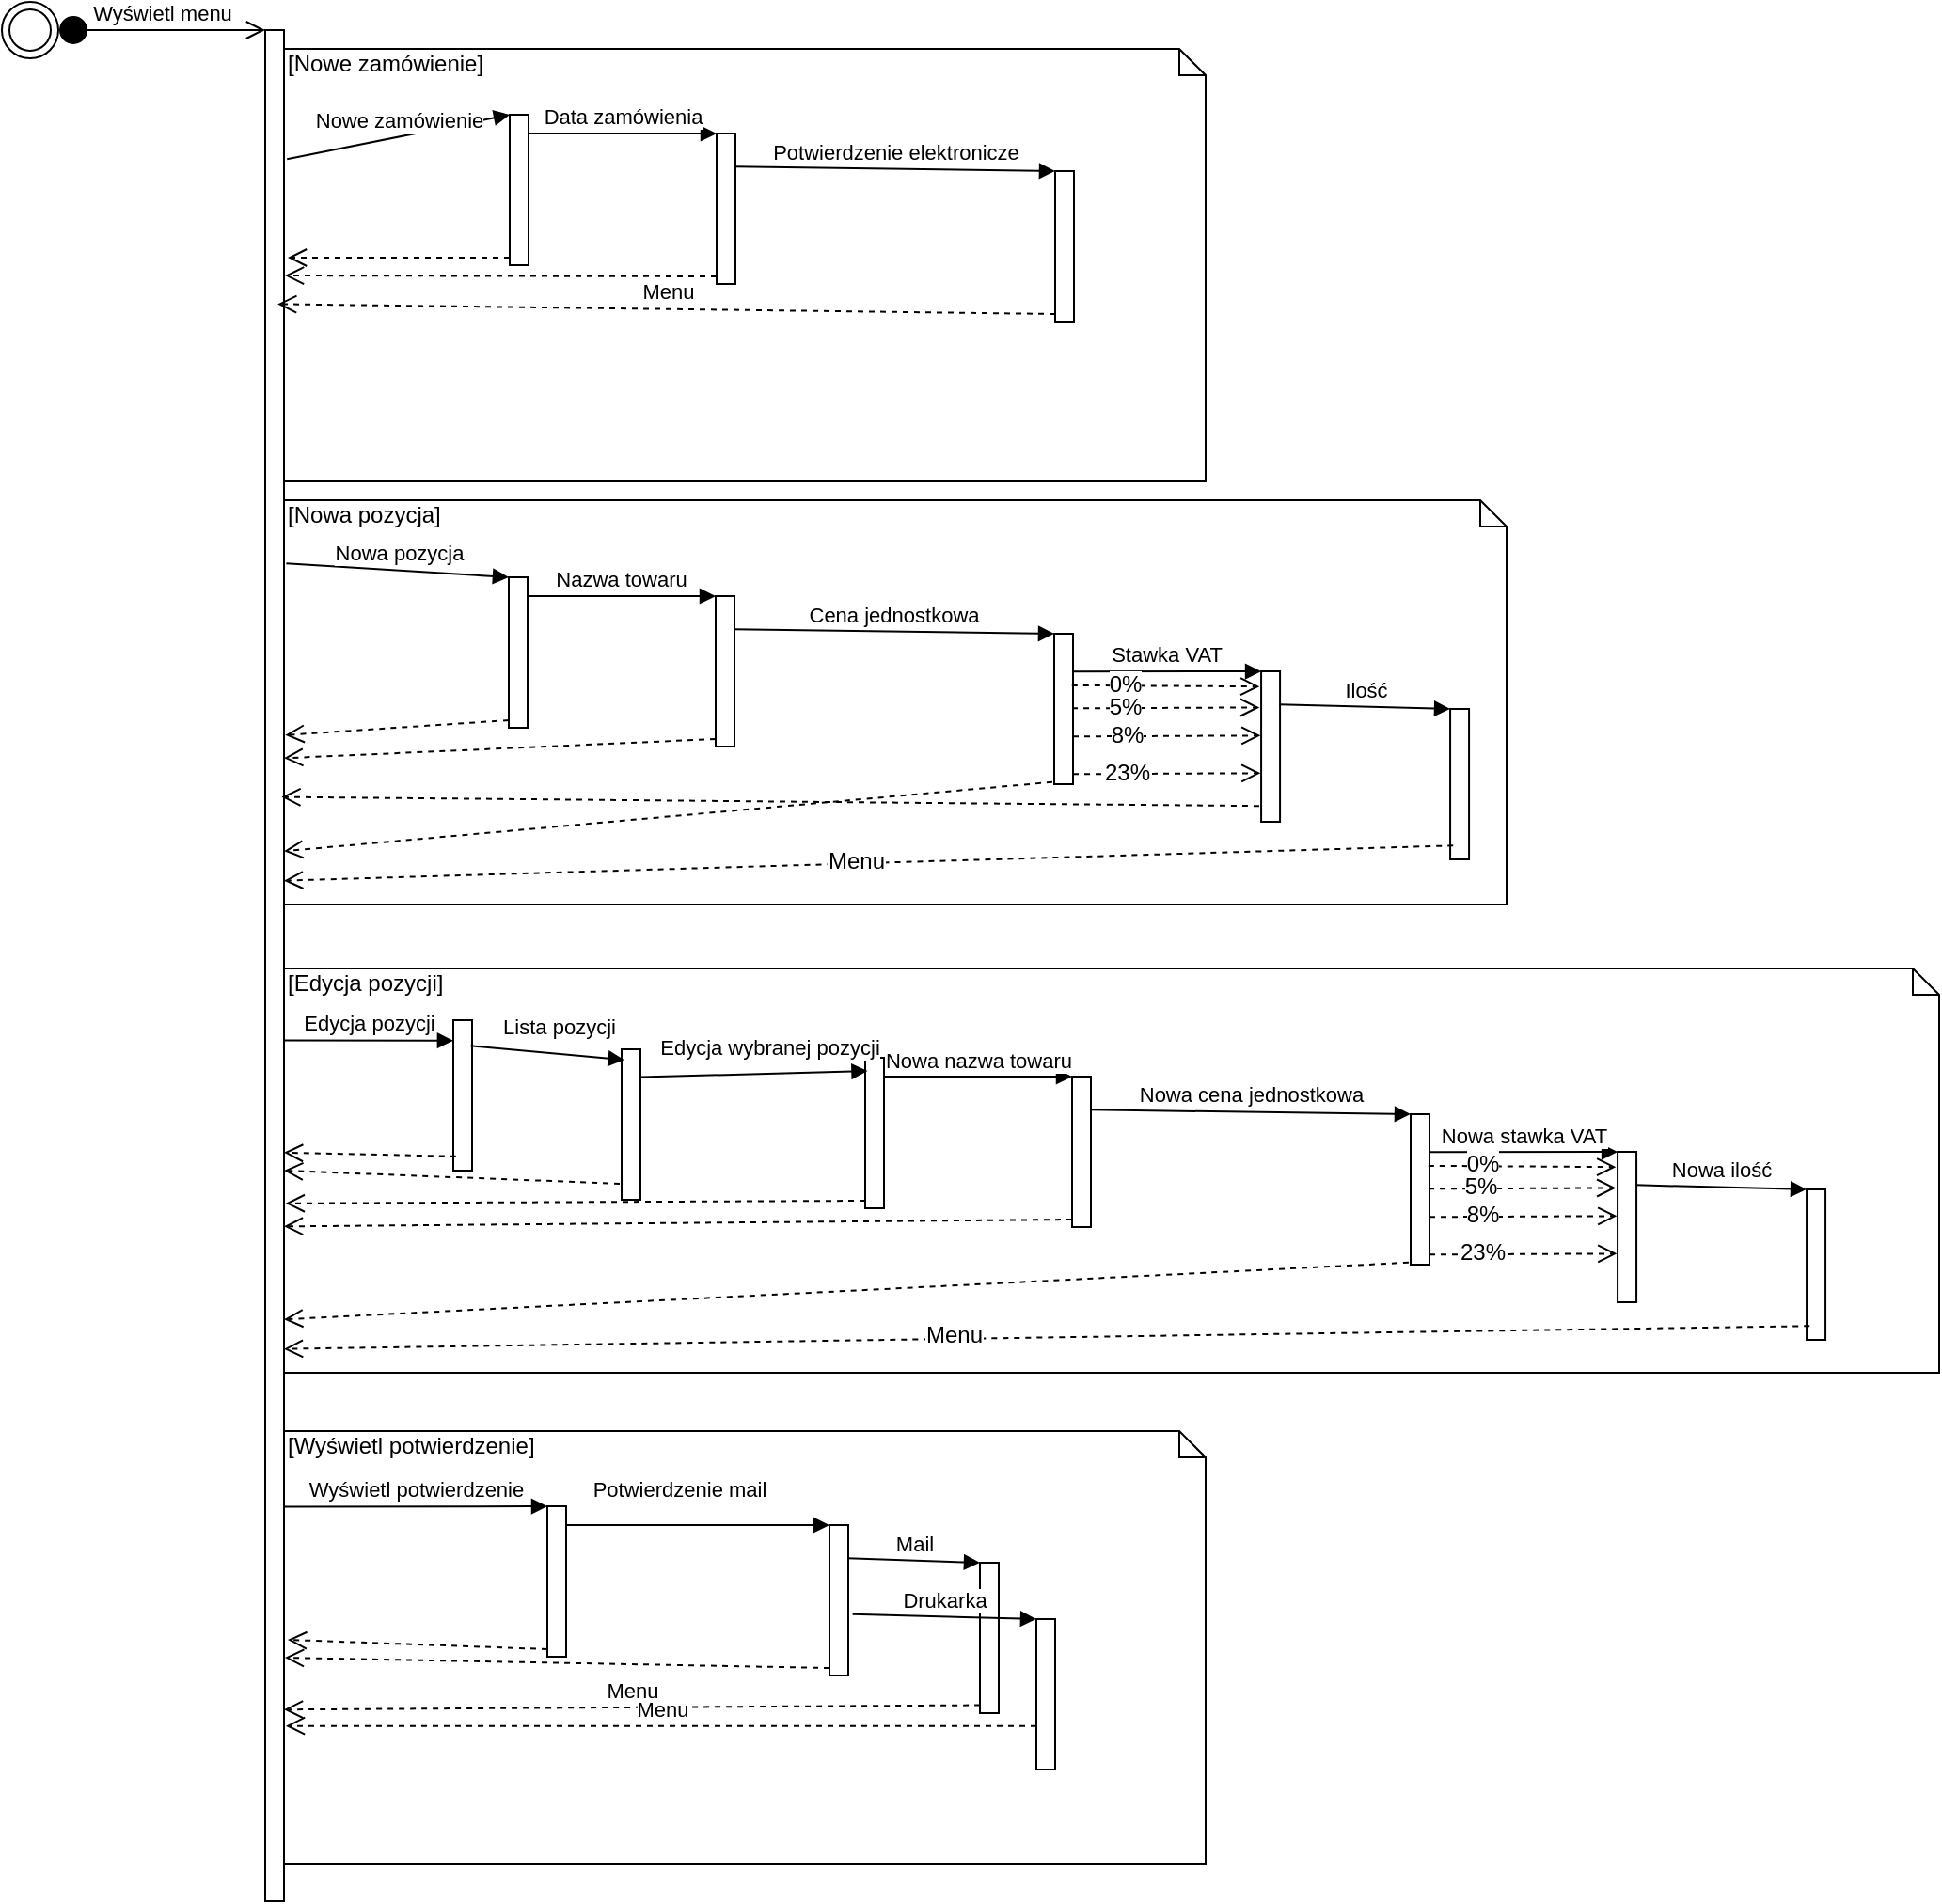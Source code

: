 <mxfile version="10.6.1" type="github"><diagram id="Y7aO94BnN4y8O7CBrNcS" name="Page-1"><mxGraphModel dx="1940" dy="1122" grid="1" gridSize="10" guides="1" tooltips="1" connect="1" arrows="1" fold="1" page="1" pageScale="1" pageWidth="827" pageHeight="1169" math="0" shadow="0"><root><mxCell id="0"/><mxCell id="1" parent="0"/><mxCell id="fK94O13cU2CdbQhWHfSJ-8" value="[Nowe zamówienie]" style="shape=note;whiteSpace=wrap;html=1;size=14;verticalAlign=top;align=left;spacingTop=-6;" vertex="1" parent="1"><mxGeometry x="170" y="35" width="490" height="230" as="geometry"/></mxCell><mxCell id="fK94O13cU2CdbQhWHfSJ-1" value="" style="ellipse;shape=doubleEllipse;whiteSpace=wrap;html=1;aspect=fixed;" vertex="1" parent="1"><mxGeometry x="20" y="10" width="30" height="30" as="geometry"/></mxCell><mxCell id="fK94O13cU2CdbQhWHfSJ-2" value="Wyświetl menu" style="html=1;verticalAlign=bottom;startArrow=circle;startFill=1;endArrow=open;startSize=6;endSize=8;exitX=1;exitY=0.5;exitDx=0;exitDy=0;" edge="1" parent="1" source="fK94O13cU2CdbQhWHfSJ-1"><mxGeometry width="80" relative="1" as="geometry"><mxPoint x="70" y="30" as="sourcePoint"/><mxPoint x="160" y="25" as="targetPoint"/></mxGeometry></mxCell><mxCell id="fK94O13cU2CdbQhWHfSJ-3" value="" style="html=1;points=[];perimeter=orthogonalPerimeter;" vertex="1" parent="1"><mxGeometry x="160" y="25" width="10" height="995" as="geometry"/></mxCell><mxCell id="fK94O13cU2CdbQhWHfSJ-5" value="" style="html=1;points=[];perimeter=orthogonalPerimeter;" vertex="1" parent="1"><mxGeometry x="290" y="70" width="10" height="80" as="geometry"/></mxCell><mxCell id="fK94O13cU2CdbQhWHfSJ-6" value="Nowe zamówienie" style="html=1;verticalAlign=bottom;endArrow=block;entryX=0;entryY=0;exitX=1.16;exitY=0.069;exitDx=0;exitDy=0;exitPerimeter=0;" edge="1" target="fK94O13cU2CdbQhWHfSJ-5" parent="1" source="fK94O13cU2CdbQhWHfSJ-3"><mxGeometry relative="1" as="geometry"><mxPoint x="250" y="160" as="sourcePoint"/></mxGeometry></mxCell><mxCell id="fK94O13cU2CdbQhWHfSJ-7" value="" style="html=1;verticalAlign=bottom;endArrow=open;dashed=1;endSize=8;exitX=0;exitY=0.95;" edge="1" source="fK94O13cU2CdbQhWHfSJ-5" parent="1"><mxGeometry relative="1" as="geometry"><mxPoint x="172" y="146" as="targetPoint"/></mxGeometry></mxCell><mxCell id="fK94O13cU2CdbQhWHfSJ-9" value="" style="html=1;points=[];perimeter=orthogonalPerimeter;" vertex="1" parent="1"><mxGeometry x="400" y="80" width="10" height="80" as="geometry"/></mxCell><mxCell id="fK94O13cU2CdbQhWHfSJ-10" value="Data zamówienia" style="html=1;verticalAlign=bottom;endArrow=block;entryX=0;entryY=0;exitX=0.983;exitY=0.125;exitDx=0;exitDy=0;exitPerimeter=0;" edge="1" target="fK94O13cU2CdbQhWHfSJ-9" parent="1" source="fK94O13cU2CdbQhWHfSJ-5"><mxGeometry relative="1" as="geometry"><mxPoint x="305" y="80" as="sourcePoint"/></mxGeometry></mxCell><mxCell id="fK94O13cU2CdbQhWHfSJ-11" value="" style="html=1;verticalAlign=bottom;endArrow=open;dashed=1;endSize=8;exitX=0;exitY=0.95;entryX=0.001;entryY=0.524;entryDx=0;entryDy=0;entryPerimeter=0;" edge="1" source="fK94O13cU2CdbQhWHfSJ-9" parent="1" target="fK94O13cU2CdbQhWHfSJ-8"><mxGeometry relative="1" as="geometry"><mxPoint x="305" y="156" as="targetPoint"/></mxGeometry></mxCell><mxCell id="fK94O13cU2CdbQhWHfSJ-12" value="" style="html=1;points=[];perimeter=orthogonalPerimeter;" vertex="1" parent="1"><mxGeometry x="580" y="100" width="10" height="80" as="geometry"/></mxCell><mxCell id="fK94O13cU2CdbQhWHfSJ-13" value="Potwierdzenie elektronicze" style="html=1;verticalAlign=bottom;endArrow=block;entryX=0;entryY=0;exitX=0.962;exitY=0.221;exitDx=0;exitDy=0;exitPerimeter=0;" edge="1" target="fK94O13cU2CdbQhWHfSJ-12" parent="1" source="fK94O13cU2CdbQhWHfSJ-9"><mxGeometry relative="1" as="geometry"><mxPoint x="-50" y="590" as="sourcePoint"/></mxGeometry></mxCell><mxCell id="fK94O13cU2CdbQhWHfSJ-14" value="Menu" style="html=1;verticalAlign=bottom;endArrow=open;dashed=1;endSize=8;exitX=0;exitY=0.95;entryX=-0.007;entryY=0.59;entryDx=0;entryDy=0;entryPerimeter=0;" edge="1" source="fK94O13cU2CdbQhWHfSJ-12" parent="1" target="fK94O13cU2CdbQhWHfSJ-8"><mxGeometry relative="1" as="geometry"><mxPoint x="-50" y="666" as="targetPoint"/></mxGeometry></mxCell><mxCell id="fK94O13cU2CdbQhWHfSJ-23" value="[Nowa pozycja]" style="shape=note;whiteSpace=wrap;html=1;size=14;verticalAlign=top;align=left;spacingTop=-6;" vertex="1" parent="1"><mxGeometry x="170" y="275" width="650" height="215" as="geometry"/></mxCell><mxCell id="fK94O13cU2CdbQhWHfSJ-24" value="" style="html=1;points=[];perimeter=orthogonalPerimeter;" vertex="1" parent="1"><mxGeometry x="289.5" y="316" width="10" height="80" as="geometry"/></mxCell><mxCell id="fK94O13cU2CdbQhWHfSJ-25" value="Nowa pozycja" style="html=1;verticalAlign=bottom;endArrow=block;entryX=0;entryY=0;exitX=1.16;exitY=0.069;exitDx=0;exitDy=0;exitPerimeter=0;" edge="1" parent="1" target="fK94O13cU2CdbQhWHfSJ-24"><mxGeometry relative="1" as="geometry"><mxPoint x="171.19" y="308.655" as="sourcePoint"/></mxGeometry></mxCell><mxCell id="fK94O13cU2CdbQhWHfSJ-26" value="" style="html=1;verticalAlign=bottom;endArrow=open;dashed=1;endSize=8;exitX=0;exitY=0.95;entryX=0.001;entryY=0.581;entryDx=0;entryDy=0;entryPerimeter=0;" edge="1" parent="1" source="fK94O13cU2CdbQhWHfSJ-24" target="fK94O13cU2CdbQhWHfSJ-23"><mxGeometry relative="1" as="geometry"><mxPoint x="171.5" y="392" as="targetPoint"/></mxGeometry></mxCell><mxCell id="fK94O13cU2CdbQhWHfSJ-27" value="" style="html=1;points=[];perimeter=orthogonalPerimeter;" vertex="1" parent="1"><mxGeometry x="399.5" y="326" width="10" height="80" as="geometry"/></mxCell><mxCell id="fK94O13cU2CdbQhWHfSJ-28" value="Nazwa towaru" style="html=1;verticalAlign=bottom;endArrow=block;entryX=0;entryY=0;exitX=0.983;exitY=0.125;exitDx=0;exitDy=0;exitPerimeter=0;" edge="1" parent="1" source="fK94O13cU2CdbQhWHfSJ-24" target="fK94O13cU2CdbQhWHfSJ-27"><mxGeometry relative="1" as="geometry"><mxPoint x="304.5" y="326" as="sourcePoint"/></mxGeometry></mxCell><mxCell id="fK94O13cU2CdbQhWHfSJ-29" value="" style="html=1;verticalAlign=bottom;endArrow=open;dashed=1;endSize=8;exitX=0;exitY=0.95;entryX=0;entryY=0.638;entryDx=0;entryDy=0;entryPerimeter=0;" edge="1" parent="1" source="fK94O13cU2CdbQhWHfSJ-27" target="fK94O13cU2CdbQhWHfSJ-23"><mxGeometry relative="1" as="geometry"><mxPoint x="169.81" y="401.759" as="targetPoint"/></mxGeometry></mxCell><mxCell id="fK94O13cU2CdbQhWHfSJ-30" value="" style="html=1;points=[];perimeter=orthogonalPerimeter;" vertex="1" parent="1"><mxGeometry x="579.5" y="346" width="10" height="80" as="geometry"/></mxCell><mxCell id="fK94O13cU2CdbQhWHfSJ-31" value="Cena jednostkowa" style="html=1;verticalAlign=bottom;endArrow=block;entryX=0;entryY=0;exitX=0.962;exitY=0.221;exitDx=0;exitDy=0;exitPerimeter=0;" edge="1" parent="1" source="fK94O13cU2CdbQhWHfSJ-27" target="fK94O13cU2CdbQhWHfSJ-30"><mxGeometry relative="1" as="geometry"><mxPoint x="-50.5" y="836" as="sourcePoint"/></mxGeometry></mxCell><mxCell id="fK94O13cU2CdbQhWHfSJ-32" value="" style="html=1;points=[];perimeter=orthogonalPerimeter;" vertex="1" parent="1"><mxGeometry x="689.534" y="366" width="10" height="80" as="geometry"/></mxCell><mxCell id="fK94O13cU2CdbQhWHfSJ-33" value="Stawka VAT" style="html=1;verticalAlign=bottom;endArrow=block;entryX=0;entryY=0;exitX=0.983;exitY=0.125;exitDx=0;exitDy=0;exitPerimeter=0;" edge="1" parent="1" target="fK94O13cU2CdbQhWHfSJ-32"><mxGeometry relative="1" as="geometry"><mxPoint x="589.31" y="366.103" as="sourcePoint"/></mxGeometry></mxCell><mxCell id="fK94O13cU2CdbQhWHfSJ-34" value="" style="html=1;points=[];perimeter=orthogonalPerimeter;" vertex="1" parent="1"><mxGeometry x="790.034" y="386" width="10" height="80" as="geometry"/></mxCell><mxCell id="fK94O13cU2CdbQhWHfSJ-35" value="Ilość" style="html=1;verticalAlign=bottom;endArrow=block;entryX=0;entryY=0;exitX=0.962;exitY=0.221;exitDx=0;exitDy=0;exitPerimeter=0;" edge="1" parent="1" source="fK94O13cU2CdbQhWHfSJ-32" target="fK94O13cU2CdbQhWHfSJ-34"><mxGeometry relative="1" as="geometry"><mxPoint x="239.534" y="876" as="sourcePoint"/></mxGeometry></mxCell><mxCell id="fK94O13cU2CdbQhWHfSJ-36" value="" style="html=1;verticalAlign=bottom;endArrow=open;dashed=1;endSize=8;exitX=-0.105;exitY=0.986;entryX=0;entryY=0.868;entryDx=0;entryDy=0;entryPerimeter=0;exitDx=0;exitDy=0;exitPerimeter=0;" edge="1" parent="1" source="fK94O13cU2CdbQhWHfSJ-30" target="fK94O13cU2CdbQhWHfSJ-23"><mxGeometry relative="1" as="geometry"><mxPoint x="179.81" y="429.759" as="targetPoint"/><mxPoint x="409.276" y="429.966" as="sourcePoint"/></mxGeometry></mxCell><mxCell id="fK94O13cU2CdbQhWHfSJ-37" value="" style="html=1;verticalAlign=bottom;endArrow=open;dashed=1;endSize=8;entryX=-0.089;entryY=0.101;entryDx=0;entryDy=0;entryPerimeter=0;exitX=0.94;exitY=0.343;exitDx=0;exitDy=0;exitPerimeter=0;" edge="1" parent="1" source="fK94O13cU2CdbQhWHfSJ-30" target="fK94O13cU2CdbQhWHfSJ-32"><mxGeometry relative="1" as="geometry"><mxPoint x="449.81" y="489.759" as="targetPoint"/><mxPoint x="679.276" y="489.966" as="sourcePoint"/></mxGeometry></mxCell><mxCell id="fK94O13cU2CdbQhWHfSJ-38" value="0%" style="text;html=1;resizable=0;points=[];align=center;verticalAlign=middle;labelBackgroundColor=#ffffff;" vertex="1" connectable="0" parent="fK94O13cU2CdbQhWHfSJ-37"><mxGeometry x="-0.443" y="1" relative="1" as="geometry"><mxPoint as="offset"/></mxGeometry></mxCell><mxCell id="fK94O13cU2CdbQhWHfSJ-39" value="" style="html=1;verticalAlign=bottom;endArrow=open;dashed=1;endSize=8;entryX=-0.089;entryY=0.24;entryDx=0;entryDy=0;entryPerimeter=0;exitX=0.953;exitY=0.496;exitDx=0;exitDy=0;exitPerimeter=0;" edge="1" parent="1" source="fK94O13cU2CdbQhWHfSJ-30" target="fK94O13cU2CdbQhWHfSJ-32"><mxGeometry relative="1" as="geometry"><mxPoint x="698.931" y="397.483" as="targetPoint"/><mxPoint x="598.931" y="396.103" as="sourcePoint"/></mxGeometry></mxCell><mxCell id="fK94O13cU2CdbQhWHfSJ-40" value="5%" style="text;html=1;resizable=0;points=[];align=center;verticalAlign=middle;labelBackgroundColor=#ffffff;" vertex="1" connectable="0" parent="fK94O13cU2CdbQhWHfSJ-39"><mxGeometry x="-0.443" y="1" relative="1" as="geometry"><mxPoint as="offset"/></mxGeometry></mxCell><mxCell id="fK94O13cU2CdbQhWHfSJ-41" value="" style="html=1;verticalAlign=bottom;endArrow=open;dashed=1;endSize=8;entryX=-0.089;entryY=0.24;entryDx=0;entryDy=0;entryPerimeter=0;exitX=0.953;exitY=0.496;exitDx=0;exitDy=0;exitPerimeter=0;" edge="1" parent="1"><mxGeometry relative="1" as="geometry"><mxPoint x="689.177" y="400.161" as="targetPoint"/><mxPoint x="589.5" y="400.645" as="sourcePoint"/></mxGeometry></mxCell><mxCell id="fK94O13cU2CdbQhWHfSJ-42" value="8%" style="text;html=1;resizable=0;points=[];align=center;verticalAlign=middle;labelBackgroundColor=#ffffff;" vertex="1" connectable="0" parent="fK94O13cU2CdbQhWHfSJ-41"><mxGeometry x="-0.443" y="1" relative="1" as="geometry"><mxPoint as="offset"/></mxGeometry></mxCell><mxCell id="fK94O13cU2CdbQhWHfSJ-43" value="" style="html=1;verticalAlign=bottom;endArrow=open;dashed=1;endSize=8;entryX=-0.089;entryY=0.24;entryDx=0;entryDy=0;entryPerimeter=0;exitX=0.953;exitY=0.496;exitDx=0;exitDy=0;exitPerimeter=0;" edge="1" parent="1"><mxGeometry relative="1" as="geometry"><mxPoint x="689.177" y="420.161" as="targetPoint"/><mxPoint x="589.5" y="420.645" as="sourcePoint"/></mxGeometry></mxCell><mxCell id="fK94O13cU2CdbQhWHfSJ-44" value="23%" style="text;html=1;resizable=0;points=[];align=center;verticalAlign=middle;labelBackgroundColor=#ffffff;" vertex="1" connectable="0" parent="fK94O13cU2CdbQhWHfSJ-43"><mxGeometry x="-0.443" y="1" relative="1" as="geometry"><mxPoint as="offset"/></mxGeometry></mxCell><mxCell id="fK94O13cU2CdbQhWHfSJ-45" value="" style="html=1;verticalAlign=bottom;endArrow=open;dashed=1;endSize=8;exitX=-0.106;exitY=0.895;entryX=-0.002;entryY=0.734;entryDx=0;entryDy=0;entryPerimeter=0;exitDx=0;exitDy=0;exitPerimeter=0;" edge="1" parent="1" source="fK94O13cU2CdbQhWHfSJ-32" target="fK94O13cU2CdbQhWHfSJ-23"><mxGeometry relative="1" as="geometry"><mxPoint x="181.333" y="428.714" as="targetPoint"/><mxPoint x="588.476" y="434.905" as="sourcePoint"/></mxGeometry></mxCell><mxCell id="fK94O13cU2CdbQhWHfSJ-50" value="" style="html=1;verticalAlign=bottom;endArrow=open;dashed=1;endSize=8;exitX=0.157;exitY=0.908;entryX=0;entryY=0.941;entryDx=0;entryDy=0;entryPerimeter=0;exitDx=0;exitDy=0;exitPerimeter=0;" edge="1" parent="1" source="fK94O13cU2CdbQhWHfSJ-34" target="fK94O13cU2CdbQhWHfSJ-23"><mxGeometry relative="1" as="geometry"><mxPoint x="180" y="448" as="targetPoint"/><mxPoint x="698" y="448" as="sourcePoint"/></mxGeometry></mxCell><mxCell id="fK94O13cU2CdbQhWHfSJ-99" value="Menu" style="text;html=1;resizable=0;points=[];align=center;verticalAlign=middle;labelBackgroundColor=#ffffff;" vertex="1" connectable="0" parent="fK94O13cU2CdbQhWHfSJ-50"><mxGeometry x="0.021" y="-1" relative="1" as="geometry"><mxPoint as="offset"/></mxGeometry></mxCell><mxCell id="fK94O13cU2CdbQhWHfSJ-51" value="[Edycja pozycji]" style="shape=note;whiteSpace=wrap;html=1;size=14;verticalAlign=top;align=left;spacingTop=-6;" vertex="1" parent="1"><mxGeometry x="170" y="524" width="880" height="215" as="geometry"/></mxCell><mxCell id="fK94O13cU2CdbQhWHfSJ-52" value="" style="html=1;points=[];perimeter=orthogonalPerimeter;" vertex="1" parent="1"><mxGeometry x="479" y="571.5" width="10" height="80" as="geometry"/></mxCell><mxCell id="fK94O13cU2CdbQhWHfSJ-74" value="" style="html=1;points=[];perimeter=orthogonalPerimeter;" vertex="1" parent="1"><mxGeometry x="260" y="551.5" width="10" height="80" as="geometry"/></mxCell><mxCell id="fK94O13cU2CdbQhWHfSJ-53" value="Edycja wybranej pozycji" style="html=1;verticalAlign=bottom;endArrow=block;entryX=0.124;entryY=0.088;exitX=1.006;exitY=0.185;exitDx=0;exitDy=0;exitPerimeter=0;entryDx=0;entryDy=0;entryPerimeter=0;" edge="1" parent="1" target="fK94O13cU2CdbQhWHfSJ-52" source="fK94O13cU2CdbQhWHfSJ-78"><mxGeometry x="0.133" y="5" relative="1" as="geometry"><mxPoint x="369.5" y="564" as="sourcePoint"/><mxPoint as="offset"/></mxGeometry></mxCell><mxCell id="fK94O13cU2CdbQhWHfSJ-54" value="" style="html=1;verticalAlign=bottom;endArrow=open;dashed=1;endSize=8;exitX=0;exitY=0.95;entryX=0.001;entryY=0.581;entryDx=0;entryDy=0;entryPerimeter=0;" edge="1" parent="1" source="fK94O13cU2CdbQhWHfSJ-52" target="fK94O13cU2CdbQhWHfSJ-51"><mxGeometry relative="1" as="geometry"><mxPoint x="321.5" y="640.5" as="targetPoint"/></mxGeometry></mxCell><mxCell id="fK94O13cU2CdbQhWHfSJ-55" value="" style="html=1;points=[];perimeter=orthogonalPerimeter;" vertex="1" parent="1"><mxGeometry x="589" y="581.5" width="10" height="80" as="geometry"/></mxCell><mxCell id="fK94O13cU2CdbQhWHfSJ-56" value="Nowa nazwa towaru" style="html=1;verticalAlign=bottom;endArrow=block;entryX=0;entryY=0;exitX=0.983;exitY=0.125;exitDx=0;exitDy=0;exitPerimeter=0;" edge="1" parent="1" source="fK94O13cU2CdbQhWHfSJ-52" target="fK94O13cU2CdbQhWHfSJ-55"><mxGeometry relative="1" as="geometry"><mxPoint x="494" y="581.5" as="sourcePoint"/></mxGeometry></mxCell><mxCell id="fK94O13cU2CdbQhWHfSJ-57" value="" style="html=1;verticalAlign=bottom;endArrow=open;dashed=1;endSize=8;exitX=0;exitY=0.95;entryX=0;entryY=0.638;entryDx=0;entryDy=0;entryPerimeter=0;" edge="1" parent="1" source="fK94O13cU2CdbQhWHfSJ-55" target="fK94O13cU2CdbQhWHfSJ-51"><mxGeometry relative="1" as="geometry"><mxPoint x="319.81" y="650.259" as="targetPoint"/></mxGeometry></mxCell><mxCell id="fK94O13cU2CdbQhWHfSJ-58" value="" style="html=1;points=[];perimeter=orthogonalPerimeter;" vertex="1" parent="1"><mxGeometry x="769" y="601.5" width="10" height="80" as="geometry"/></mxCell><mxCell id="fK94O13cU2CdbQhWHfSJ-59" value="Nowa cena jednostkowa" style="html=1;verticalAlign=bottom;endArrow=block;entryX=0;entryY=0;exitX=0.962;exitY=0.221;exitDx=0;exitDy=0;exitPerimeter=0;" edge="1" parent="1" source="fK94O13cU2CdbQhWHfSJ-55" target="fK94O13cU2CdbQhWHfSJ-58"><mxGeometry relative="1" as="geometry"><mxPoint x="139" y="1091.5" as="sourcePoint"/></mxGeometry></mxCell><mxCell id="fK94O13cU2CdbQhWHfSJ-60" value="" style="html=1;points=[];perimeter=orthogonalPerimeter;" vertex="1" parent="1"><mxGeometry x="879.034" y="621.5" width="10" height="80" as="geometry"/></mxCell><mxCell id="fK94O13cU2CdbQhWHfSJ-61" value="Nowa stawka VAT" style="html=1;verticalAlign=bottom;endArrow=block;entryX=0;entryY=0;exitX=0.983;exitY=0.125;exitDx=0;exitDy=0;exitPerimeter=0;" edge="1" parent="1" target="fK94O13cU2CdbQhWHfSJ-60"><mxGeometry relative="1" as="geometry"><mxPoint x="778.81" y="621.603" as="sourcePoint"/></mxGeometry></mxCell><mxCell id="fK94O13cU2CdbQhWHfSJ-62" value="" style="html=1;points=[];perimeter=orthogonalPerimeter;" vertex="1" parent="1"><mxGeometry x="979.534" y="641.5" width="10" height="80" as="geometry"/></mxCell><mxCell id="fK94O13cU2CdbQhWHfSJ-63" value="Nowa ilość" style="html=1;verticalAlign=bottom;endArrow=block;entryX=0;entryY=0;exitX=0.962;exitY=0.221;exitDx=0;exitDy=0;exitPerimeter=0;" edge="1" parent="1" source="fK94O13cU2CdbQhWHfSJ-60" target="fK94O13cU2CdbQhWHfSJ-62"><mxGeometry relative="1" as="geometry"><mxPoint x="429.034" y="1131.5" as="sourcePoint"/></mxGeometry></mxCell><mxCell id="fK94O13cU2CdbQhWHfSJ-64" value="" style="html=1;verticalAlign=bottom;endArrow=open;dashed=1;endSize=8;exitX=-0.105;exitY=0.986;entryX=0;entryY=0.868;entryDx=0;entryDy=0;entryPerimeter=0;exitDx=0;exitDy=0;exitPerimeter=0;" edge="1" parent="1" source="fK94O13cU2CdbQhWHfSJ-58" target="fK94O13cU2CdbQhWHfSJ-51"><mxGeometry relative="1" as="geometry"><mxPoint x="329.81" y="678.259" as="targetPoint"/><mxPoint x="559.276" y="678.466" as="sourcePoint"/></mxGeometry></mxCell><mxCell id="fK94O13cU2CdbQhWHfSJ-65" value="" style="html=1;verticalAlign=bottom;endArrow=open;dashed=1;endSize=8;entryX=-0.089;entryY=0.101;entryDx=0;entryDy=0;entryPerimeter=0;exitX=0.94;exitY=0.343;exitDx=0;exitDy=0;exitPerimeter=0;" edge="1" parent="1" source="fK94O13cU2CdbQhWHfSJ-58" target="fK94O13cU2CdbQhWHfSJ-60"><mxGeometry relative="1" as="geometry"><mxPoint x="639.31" y="745.259" as="targetPoint"/><mxPoint x="868.776" y="745.466" as="sourcePoint"/></mxGeometry></mxCell><mxCell id="fK94O13cU2CdbQhWHfSJ-66" value="0%" style="text;html=1;resizable=0;points=[];align=center;verticalAlign=middle;labelBackgroundColor=#ffffff;" vertex="1" connectable="0" parent="fK94O13cU2CdbQhWHfSJ-65"><mxGeometry x="-0.443" y="1" relative="1" as="geometry"><mxPoint as="offset"/></mxGeometry></mxCell><mxCell id="fK94O13cU2CdbQhWHfSJ-67" value="" style="html=1;verticalAlign=bottom;endArrow=open;dashed=1;endSize=8;entryX=-0.089;entryY=0.24;entryDx=0;entryDy=0;entryPerimeter=0;exitX=0.953;exitY=0.496;exitDx=0;exitDy=0;exitPerimeter=0;" edge="1" parent="1" source="fK94O13cU2CdbQhWHfSJ-58" target="fK94O13cU2CdbQhWHfSJ-60"><mxGeometry relative="1" as="geometry"><mxPoint x="888.431" y="652.983" as="targetPoint"/><mxPoint x="788.431" y="651.603" as="sourcePoint"/></mxGeometry></mxCell><mxCell id="fK94O13cU2CdbQhWHfSJ-68" value="5%" style="text;html=1;resizable=0;points=[];align=center;verticalAlign=middle;labelBackgroundColor=#ffffff;" vertex="1" connectable="0" parent="fK94O13cU2CdbQhWHfSJ-67"><mxGeometry x="-0.443" y="1" relative="1" as="geometry"><mxPoint as="offset"/></mxGeometry></mxCell><mxCell id="fK94O13cU2CdbQhWHfSJ-69" value="" style="html=1;verticalAlign=bottom;endArrow=open;dashed=1;endSize=8;entryX=-0.089;entryY=0.24;entryDx=0;entryDy=0;entryPerimeter=0;exitX=0.953;exitY=0.496;exitDx=0;exitDy=0;exitPerimeter=0;" edge="1" parent="1"><mxGeometry relative="1" as="geometry"><mxPoint x="878.677" y="655.661" as="targetPoint"/><mxPoint x="779" y="656.145" as="sourcePoint"/></mxGeometry></mxCell><mxCell id="fK94O13cU2CdbQhWHfSJ-70" value="8%" style="text;html=1;resizable=0;points=[];align=center;verticalAlign=middle;labelBackgroundColor=#ffffff;" vertex="1" connectable="0" parent="fK94O13cU2CdbQhWHfSJ-69"><mxGeometry x="-0.443" y="1" relative="1" as="geometry"><mxPoint as="offset"/></mxGeometry></mxCell><mxCell id="fK94O13cU2CdbQhWHfSJ-71" value="" style="html=1;verticalAlign=bottom;endArrow=open;dashed=1;endSize=8;entryX=-0.089;entryY=0.24;entryDx=0;entryDy=0;entryPerimeter=0;exitX=0.953;exitY=0.496;exitDx=0;exitDy=0;exitPerimeter=0;" edge="1" parent="1"><mxGeometry relative="1" as="geometry"><mxPoint x="878.677" y="675.661" as="targetPoint"/><mxPoint x="779" y="676.145" as="sourcePoint"/></mxGeometry></mxCell><mxCell id="fK94O13cU2CdbQhWHfSJ-72" value="23%" style="text;html=1;resizable=0;points=[];align=center;verticalAlign=middle;labelBackgroundColor=#ffffff;" vertex="1" connectable="0" parent="fK94O13cU2CdbQhWHfSJ-71"><mxGeometry x="-0.443" y="1" relative="1" as="geometry"><mxPoint as="offset"/></mxGeometry></mxCell><mxCell id="fK94O13cU2CdbQhWHfSJ-73" value="" style="html=1;verticalAlign=bottom;endArrow=open;dashed=1;endSize=8;exitX=0.157;exitY=0.908;entryX=0;entryY=0.941;entryDx=0;entryDy=0;entryPerimeter=0;exitDx=0;exitDy=0;exitPerimeter=0;" edge="1" parent="1" source="fK94O13cU2CdbQhWHfSJ-62" target="fK94O13cU2CdbQhWHfSJ-51"><mxGeometry relative="1" as="geometry"><mxPoint x="330" y="696.5" as="targetPoint"/><mxPoint x="848" y="696.5" as="sourcePoint"/></mxGeometry></mxCell><mxCell id="fK94O13cU2CdbQhWHfSJ-100" value="Menu" style="text;html=1;resizable=0;points=[];align=center;verticalAlign=middle;labelBackgroundColor=#ffffff;" vertex="1" connectable="0" parent="fK94O13cU2CdbQhWHfSJ-73"><mxGeometry x="0.122" y="-2" relative="1" as="geometry"><mxPoint as="offset"/></mxGeometry></mxCell><mxCell id="fK94O13cU2CdbQhWHfSJ-76" value="Edycja pozycji" style="html=1;verticalAlign=bottom;endArrow=block;entryX=-0.005;entryY=0.136;entryDx=0;entryDy=0;entryPerimeter=0;exitX=0;exitY=0.178;exitDx=0;exitDy=0;exitPerimeter=0;" edge="1" parent="1" source="fK94O13cU2CdbQhWHfSJ-51" target="fK94O13cU2CdbQhWHfSJ-74"><mxGeometry relative="1" as="geometry"><mxPoint x="250" y="560" as="sourcePoint"/><mxPoint x="344.214" y="568.214" as="targetPoint"/></mxGeometry></mxCell><mxCell id="fK94O13cU2CdbQhWHfSJ-77" value="" style="html=1;verticalAlign=bottom;endArrow=open;dashed=1;endSize=8;exitX=0.14;exitY=0.905;exitDx=0;exitDy=0;exitPerimeter=0;" edge="1" parent="1" source="fK94O13cU2CdbQhWHfSJ-74" target="fK94O13cU2CdbQhWHfSJ-51"><mxGeometry relative="1" as="geometry"><mxPoint x="260.571" y="658.714" as="targetPoint"/><mxPoint x="449.714" y="650.714" as="sourcePoint"/></mxGeometry></mxCell><mxCell id="fK94O13cU2CdbQhWHfSJ-78" value="" style="html=1;points=[];perimeter=orthogonalPerimeter;" vertex="1" parent="1"><mxGeometry x="349.5" y="567" width="10" height="80" as="geometry"/></mxCell><mxCell id="fK94O13cU2CdbQhWHfSJ-79" value="Lista pozycji" style="html=1;verticalAlign=bottom;endArrow=block;entryX=0.137;entryY=0.07;exitX=0.926;exitY=0.171;exitDx=0;exitDy=0;exitPerimeter=0;entryDx=0;entryDy=0;entryPerimeter=0;" edge="1" parent="1" source="fK94O13cU2CdbQhWHfSJ-74" target="fK94O13cU2CdbQhWHfSJ-78"><mxGeometry x="0.133" y="5" relative="1" as="geometry"><mxPoint x="369.786" y="582.857" as="sourcePoint"/><mxPoint x="489.214" y="581.714" as="targetPoint"/><mxPoint as="offset"/></mxGeometry></mxCell><mxCell id="fK94O13cU2CdbQhWHfSJ-80" value="" style="html=1;verticalAlign=bottom;endArrow=open;dashed=1;endSize=8;exitX=-0.099;exitY=0.893;exitDx=0;exitDy=0;exitPerimeter=0;entryX=0;entryY=0.5;entryDx=0;entryDy=0;entryPerimeter=0;" edge="1" parent="1" source="fK94O13cU2CdbQhWHfSJ-78" target="fK94O13cU2CdbQhWHfSJ-51"><mxGeometry relative="1" as="geometry"><mxPoint x="180" y="631.853" as="targetPoint"/><mxPoint x="271.442" y="633.953" as="sourcePoint"/></mxGeometry></mxCell><mxCell id="fK94O13cU2CdbQhWHfSJ-90" value="[Wyświetl potwierdzenie]&lt;br&gt;" style="shape=note;whiteSpace=wrap;html=1;size=14;verticalAlign=top;align=left;spacingTop=-6;" vertex="1" parent="1"><mxGeometry x="170" y="770" width="490" height="230" as="geometry"/></mxCell><mxCell id="fK94O13cU2CdbQhWHfSJ-91" value="" style="html=1;points=[];perimeter=orthogonalPerimeter;" vertex="1" parent="1"><mxGeometry x="310" y="810" width="10" height="80" as="geometry"/></mxCell><mxCell id="fK94O13cU2CdbQhWHfSJ-92" value="Wyświetl potwierdzenie" style="html=1;verticalAlign=bottom;endArrow=block;entryX=0;entryY=0;exitX=0.001;exitY=0.175;exitDx=0;exitDy=0;exitPerimeter=0;" edge="1" parent="1" target="fK94O13cU2CdbQhWHfSJ-91" source="fK94O13cU2CdbQhWHfSJ-90"><mxGeometry relative="1" as="geometry"><mxPoint x="172" y="835" as="sourcePoint"/></mxGeometry></mxCell><mxCell id="fK94O13cU2CdbQhWHfSJ-93" value="" style="html=1;verticalAlign=bottom;endArrow=open;dashed=1;endSize=8;exitX=0;exitY=0.95;" edge="1" parent="1" source="fK94O13cU2CdbQhWHfSJ-91"><mxGeometry relative="1" as="geometry"><mxPoint x="172" y="881" as="targetPoint"/></mxGeometry></mxCell><mxCell id="fK94O13cU2CdbQhWHfSJ-94" value="" style="html=1;points=[];perimeter=orthogonalPerimeter;" vertex="1" parent="1"><mxGeometry x="460" y="820" width="10" height="80" as="geometry"/></mxCell><mxCell id="fK94O13cU2CdbQhWHfSJ-95" value="Potwierdzenie mail" style="html=1;verticalAlign=bottom;endArrow=block;entryX=0;entryY=0;exitX=0.983;exitY=0.125;exitDx=0;exitDy=0;exitPerimeter=0;" edge="1" parent="1" source="fK94O13cU2CdbQhWHfSJ-91" target="fK94O13cU2CdbQhWHfSJ-94"><mxGeometry x="-0.142" y="10" relative="1" as="geometry"><mxPoint x="305" y="815" as="sourcePoint"/><mxPoint as="offset"/></mxGeometry></mxCell><mxCell id="fK94O13cU2CdbQhWHfSJ-96" value="" style="html=1;verticalAlign=bottom;endArrow=open;dashed=1;endSize=8;exitX=0;exitY=0.95;entryX=0.001;entryY=0.524;entryDx=0;entryDy=0;entryPerimeter=0;" edge="1" parent="1" source="fK94O13cU2CdbQhWHfSJ-94" target="fK94O13cU2CdbQhWHfSJ-90"><mxGeometry relative="1" as="geometry"><mxPoint x="305" y="891" as="targetPoint"/></mxGeometry></mxCell><mxCell id="fK94O13cU2CdbQhWHfSJ-97" value="" style="html=1;points=[];perimeter=orthogonalPerimeter;" vertex="1" parent="1"><mxGeometry x="540" y="840" width="10" height="80" as="geometry"/></mxCell><mxCell id="fK94O13cU2CdbQhWHfSJ-98" value="Mail" style="html=1;verticalAlign=bottom;endArrow=block;entryX=0;entryY=0;exitX=0.962;exitY=0.221;exitDx=0;exitDy=0;exitPerimeter=0;" edge="1" parent="1" source="fK94O13cU2CdbQhWHfSJ-94" target="fK94O13cU2CdbQhWHfSJ-97"><mxGeometry relative="1" as="geometry"><mxPoint x="-50" y="1325" as="sourcePoint"/></mxGeometry></mxCell><mxCell id="fK94O13cU2CdbQhWHfSJ-101" value="Menu" style="html=1;verticalAlign=bottom;endArrow=open;dashed=1;endSize=8;exitX=0.006;exitY=0.947;entryX=0;entryY=0.644;entryDx=0;entryDy=0;entryPerimeter=0;exitDx=0;exitDy=0;exitPerimeter=0;" edge="1" parent="1" source="fK94O13cU2CdbQhWHfSJ-97" target="fK94O13cU2CdbQhWHfSJ-90"><mxGeometry relative="1" as="geometry"><mxPoint x="180.571" y="900.429" as="targetPoint"/><mxPoint x="470.286" y="906.143" as="sourcePoint"/></mxGeometry></mxCell><mxCell id="fK94O13cU2CdbQhWHfSJ-103" value="" style="html=1;points=[];perimeter=orthogonalPerimeter;" vertex="1" parent="1"><mxGeometry x="570" y="870" width="10" height="80" as="geometry"/></mxCell><mxCell id="fK94O13cU2CdbQhWHfSJ-104" value="Drukarka" style="html=1;verticalAlign=bottom;endArrow=block;entryX=0;entryY=0;exitX=1.229;exitY=0.592;exitDx=0;exitDy=0;exitPerimeter=0;" edge="1" parent="1" target="fK94O13cU2CdbQhWHfSJ-103" source="fK94O13cU2CdbQhWHfSJ-94"><mxGeometry relative="1" as="geometry"><mxPoint x="479.429" y="847.857" as="sourcePoint"/></mxGeometry></mxCell><mxCell id="fK94O13cU2CdbQhWHfSJ-106" value="Menu" style="html=1;verticalAlign=bottom;endArrow=open;dashed=1;endSize=8;entryX=0.002;entryY=0.682;entryDx=0;entryDy=0;entryPerimeter=0;" edge="1" parent="1" source="fK94O13cU2CdbQhWHfSJ-103" target="fK94O13cU2CdbQhWHfSJ-90"><mxGeometry relative="1" as="geometry"><mxPoint x="180" y="928" as="targetPoint"/><mxPoint x="550.286" y="925.571" as="sourcePoint"/></mxGeometry></mxCell></root></mxGraphModel></diagram></mxfile>
